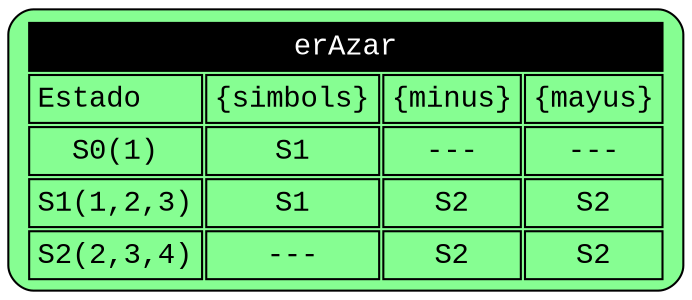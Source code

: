digraph G{
graph [fontsize=30 labelloc="t" label="" splines=true overlap=false rankdir = "LR"];

"state5" [ style = "filled" penwidth = 1 fillcolor="#86FE92" fontname = "Courier New" shape = "Mrecord" label =
<<table border="0" cellborder="1" cellpadding="3" bgcolor="#86FE92">
<tr><td bgcolor="black" align="center" colspan="4"><font color="white">erAzar</font></td></tr>

<tr>
<td align="left">Estado</td>
<td>\{simbols\}</td>
<td>\{minus\}</td>
<td>\{mayus\}</td>
</tr>


<tr><td>S0(1)</td>
<td>S1</td>
<td>---</td>
<td>---</td>
</tr>
<tr><td>S1(1,2,3)</td>
<td>S1</td>
<td>S2</td>
<td>S2</td>
</tr>
<tr><td>S2(2,3,4)</td>
<td>---</td>
<td>S2</td>
<td>S2</td>
</tr>

 </table>>];}
